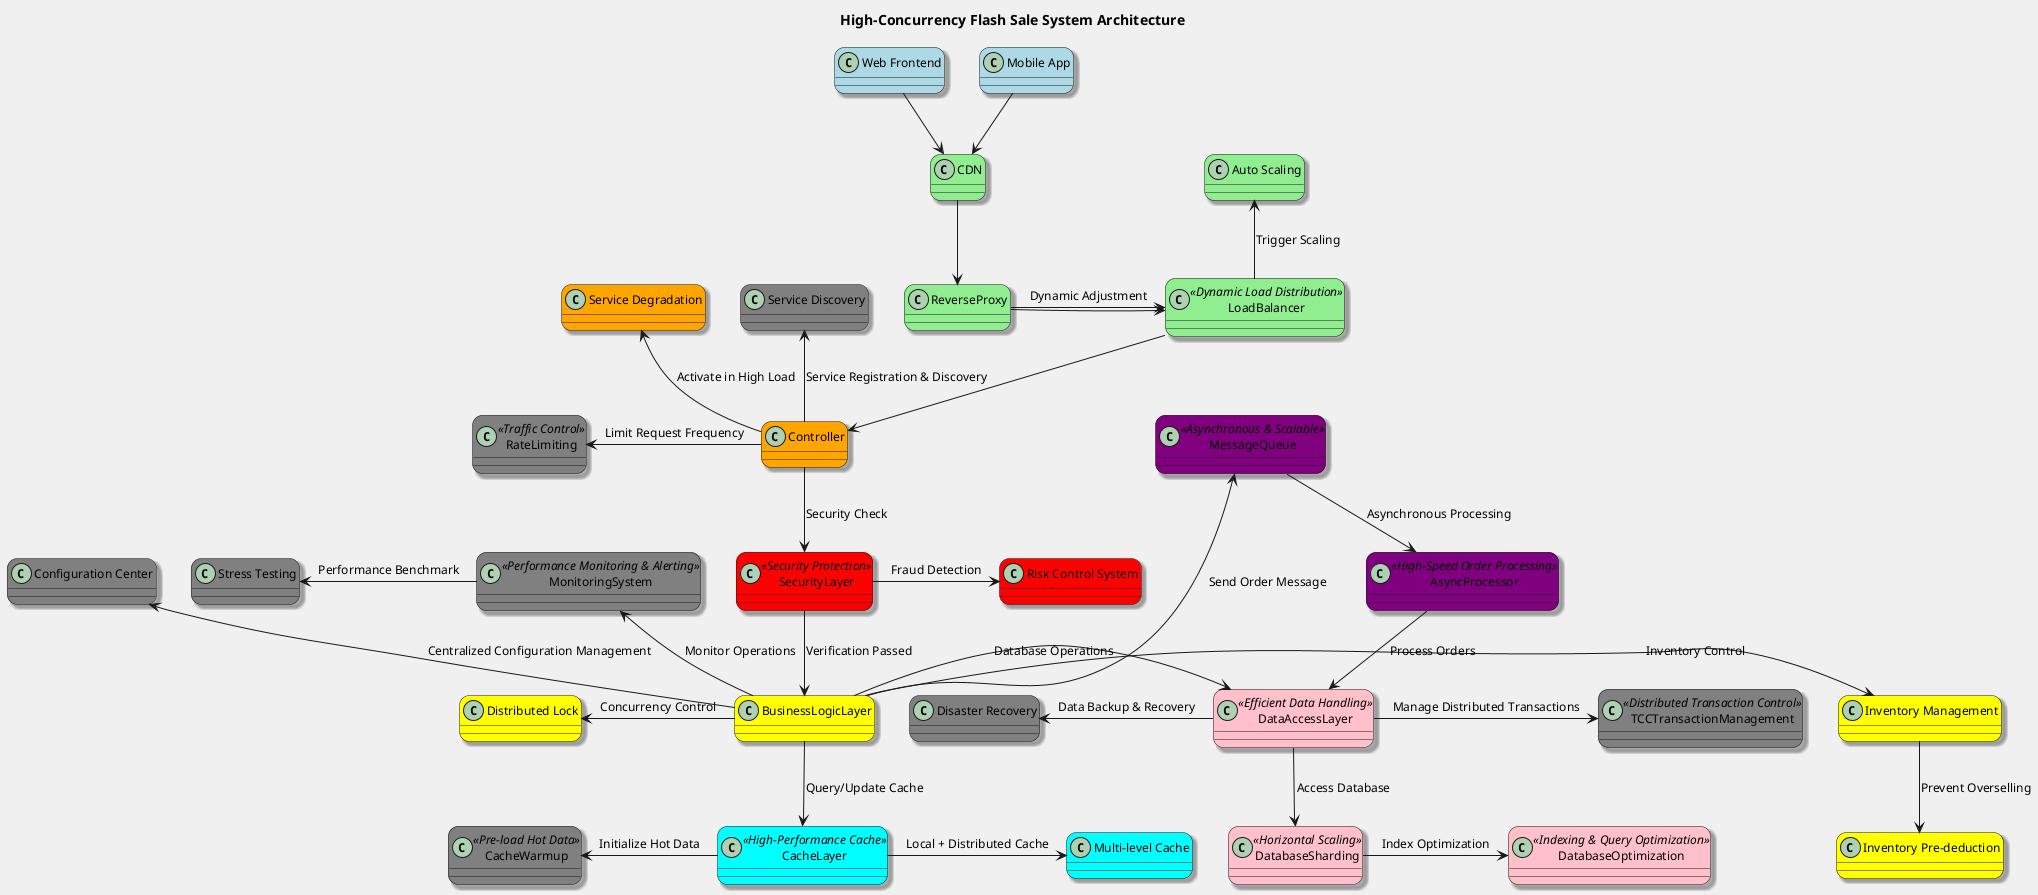 @startuml
skinparam backgroundColor #F0F0F0
skinparam defaultFontName Arial
skinparam defaultFontSize 12
skinparam roundcorner 20
skinparam shadowing true
!define RECTANGLE class
title High-Concurrency Flash Sale System Architecture
' Frontend Layer
RECTANGLE "Web Frontend" as WebFrontend #LightBlue
RECTANGLE "Mobile App" as MobileApp #LightBlue
' Network Layer
RECTANGLE CDN #LightGreen
RECTANGLE ReverseProxy #LightGreen
RECTANGLE LoadBalancer <<Dynamic Load Distribution>> #LightGreen
' Application Layer
RECTANGLE Controller #Orange
RECTANGLE SecurityLayer <<Security Protection>> #Red
RECTANGLE BusinessLogicLayer #Yellow
RECTANGLE "Inventory Management" as InventoryManagement #Yellow
RECTANGLE "Distributed Lock" as DistributedLock #Yellow
RECTANGLE CacheLayer <<High-Performance Cache>> #Cyan
RECTANGLE "Multi-level Cache" as MultiLevelCache #Cyan
RECTANGLE MessageQueue <<Asynchronous & Scalable>> #Purple
RECTANGLE AsyncProcessor <<High-Speed Order Processing>> #Purple
' Data Layer
RECTANGLE DataAccessLayer <<Efficient Data Handling>> #Pink
RECTANGLE DatabaseSharding <<Horizontal Scaling>> #Pink
RECTANGLE DatabaseOptimization <<Indexing & Query Optimization>> #Pink
' System Support
RECTANGLE RateLimiting <<Traffic Control>> #Gray
RECTANGLE TCCTransactionManagement <<Distributed Transaction Control>> #Gray
RECTANGLE CacheWarmup <<Pre-load Hot Data>> #Gray
RECTANGLE MonitoringSystem <<Performance Monitoring & Alerting>> #Gray
RECTANGLE "Service Discovery" as ServiceDiscovery #Gray
RECTANGLE "Configuration Center" as ConfigCenter #Gray
RECTANGLE "Disaster Recovery" as DisasterRecovery #Gray
' New Components
RECTANGLE "Auto Scaling" as AutoScaling #LightGreen
RECTANGLE "Service Degradation" as ServiceDegradation #Orange
RECTANGLE "Risk Control System" as RiskControlSystem #Red
RECTANGLE "Stress Testing" as StressTesting #Gray
RECTANGLE "Inventory Pre-deduction" as InventoryPrededuction #Yellow

' Existing Connections
WebFrontend -down-> CDN
MobileApp -down-> CDN
CDN -down-> ReverseProxy
ReverseProxy -right-> LoadBalancer
LoadBalancer -down-> Controller
Controller -down-> SecurityLayer : Security Check
SecurityLayer -down-> BusinessLogicLayer : Verification Passed
BusinessLogicLayer -right-> InventoryManagement : Inventory Control
BusinessLogicLayer -left-> DistributedLock : Concurrency Control
BusinessLogicLayer -down-> CacheLayer : Query/Update Cache
CacheLayer -right-> MultiLevelCache : Local + Distributed Cache
CacheLayer -left-> CacheWarmup : Initialize Hot Data
BusinessLogicLayer -right-> DataAccessLayer : Database Operations
DataAccessLayer -right-> TCCTransactionManagement : Manage Distributed Transactions
BusinessLogicLayer -up-> MessageQueue : Send Order Message
MessageQueue -down-> AsyncProcessor : Asynchronous Processing
AsyncProcessor -down-> DataAccessLayer : Process Orders
DataAccessLayer -down-> DatabaseSharding : Access Database
DatabaseSharding -right-> DatabaseOptimization : Index Optimization
Controller -left-> RateLimiting : Limit Request Frequency
ReverseProxy -down-> LoadBalancer : Dynamic Adjustment
BusinessLogicLayer -up-> MonitoringSystem : Monitor Operations
Controller -up-> ServiceDiscovery : Service Registration & Discovery
BusinessLogicLayer -up-> ConfigCenter : Centralized Configuration Management
DataAccessLayer -left-> DisasterRecovery : Data Backup & Recovery

' New Connections
LoadBalancer -up-> AutoScaling : Trigger Scaling
Controller -up-> ServiceDegradation : Activate in High Load
SecurityLayer -left-> RiskControlSystem : Fraud Detection
MonitoringSystem -left-> StressTesting : Performance Benchmark
InventoryManagement -down-> InventoryPrededuction : Prevent Overselling
@enduml
